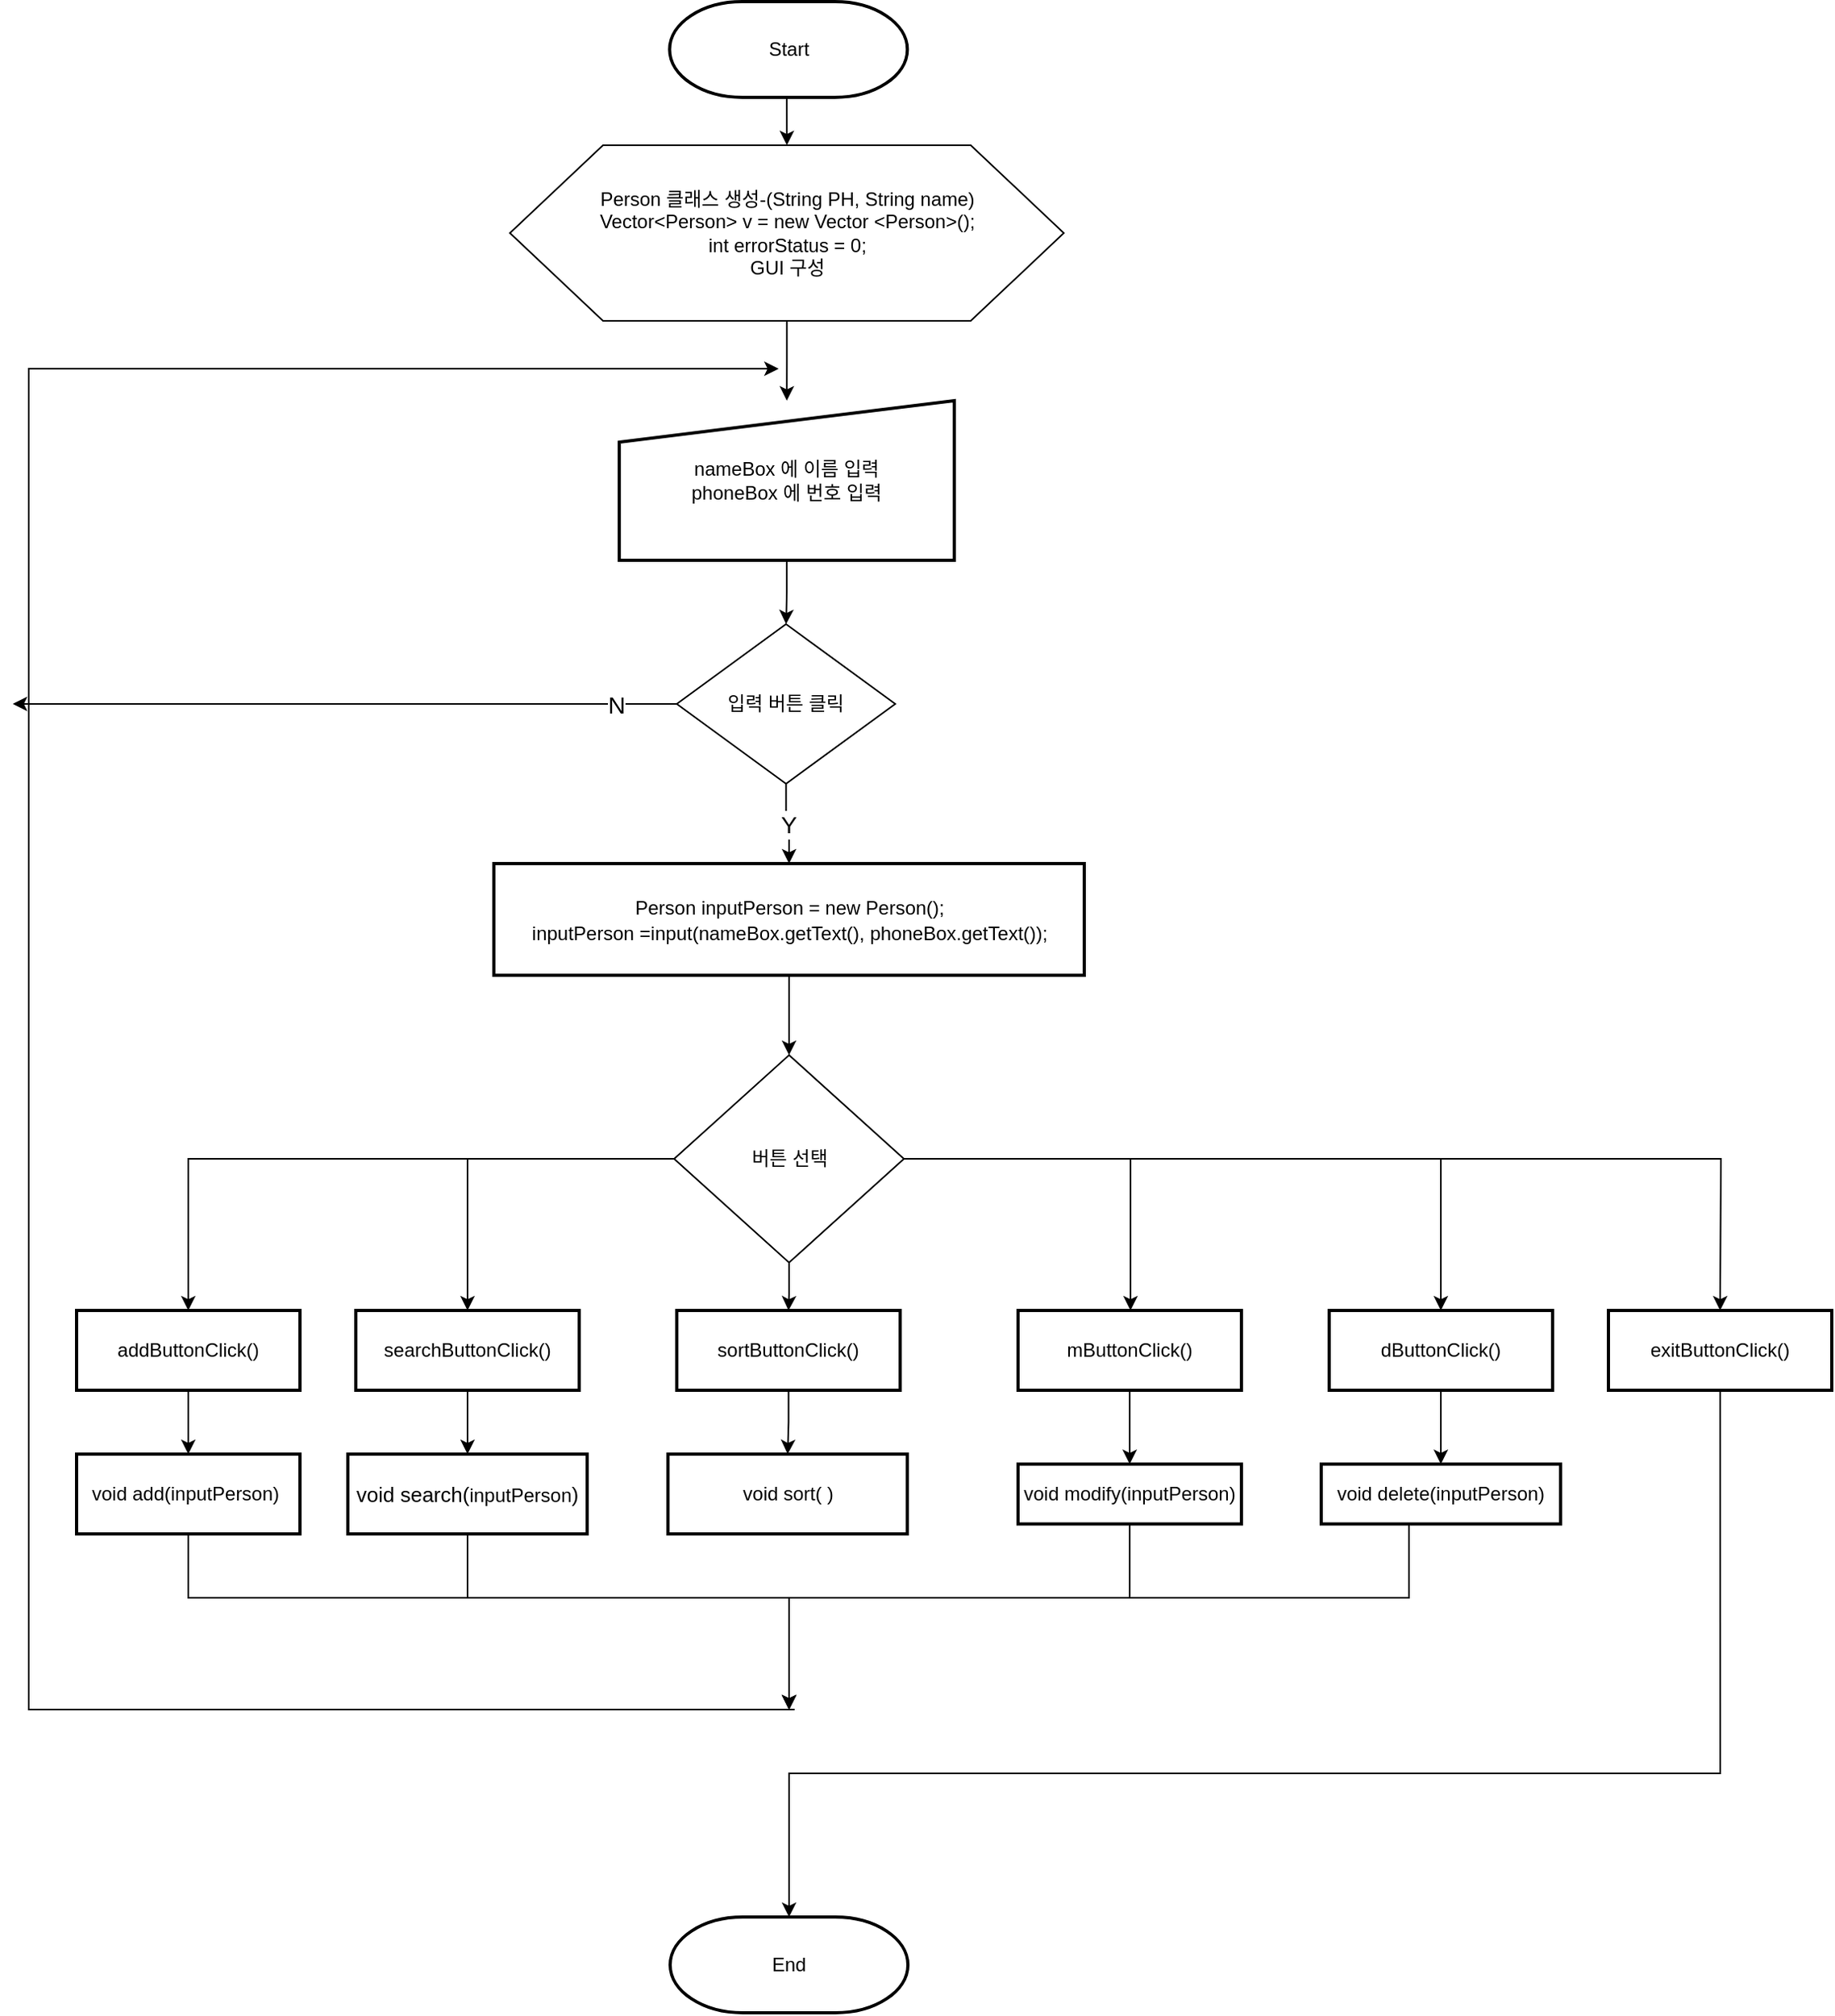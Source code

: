 <mxfile version="14.4.8" type="github">
  <diagram id="C5RBs43oDa-KdzZeNtuy" name="Page-1">
    <mxGraphModel dx="2370" dy="4830" grid="0" gridSize="10" guides="1" tooltips="1" connect="1" arrows="1" fold="1" page="1" pageScale="1" pageWidth="827" pageHeight="1169" math="0" shadow="0">
      <root>
        <mxCell id="WIyWlLk6GJQsqaUBKTNV-0" />
        <mxCell id="WIyWlLk6GJQsqaUBKTNV-1" parent="WIyWlLk6GJQsqaUBKTNV-0" />
        <mxCell id="X3wetsd5ezyVW8M-MeKI-0" style="edgeStyle=orthogonalEdgeStyle;rounded=0;orthogonalLoop=1;jettySize=auto;html=1;exitX=0.5;exitY=1;exitDx=0;exitDy=0;exitPerimeter=0;entryX=0.5;entryY=0;entryDx=0;entryDy=0;fontSize=13;" parent="WIyWlLk6GJQsqaUBKTNV-1" source="wueby3FvrGFlJu_bnI4B-1" target="wueby3FvrGFlJu_bnI4B-2" edge="1">
          <mxGeometry relative="1" as="geometry" />
        </mxCell>
        <mxCell id="wueby3FvrGFlJu_bnI4B-1" value="Start" style="strokeWidth=2;html=1;shape=mxgraph.flowchart.terminator;whiteSpace=wrap;" parent="WIyWlLk6GJQsqaUBKTNV-1" vertex="1">
          <mxGeometry x="502.66" y="-3472" width="149" height="60" as="geometry" />
        </mxCell>
        <mxCell id="A4JqITvwXXjRAWf6DDYK-10" value="" style="edgeStyle=orthogonalEdgeStyle;rounded=0;orthogonalLoop=1;jettySize=auto;html=1;fontSize=15;" edge="1" parent="WIyWlLk6GJQsqaUBKTNV-1" source="wueby3FvrGFlJu_bnI4B-2" target="EXY-av2qqtMAw8QjB_ll-1">
          <mxGeometry relative="1" as="geometry" />
        </mxCell>
        <mxCell id="wueby3FvrGFlJu_bnI4B-2" value="Person 클래스 생성-(String PH, String name)&lt;br&gt;Vector&amp;lt;Person&amp;gt; v = new Vector &amp;lt;Person&amp;gt;();&lt;br&gt;int errorStatus = 0;&lt;br&gt;GUI 구성" style="verticalLabelPosition=middle;verticalAlign=middle;html=1;shape=hexagon;perimeter=hexagonPerimeter2;arcSize=6;size=0.168;labelPosition=center;align=center;" parent="WIyWlLk6GJQsqaUBKTNV-1" vertex="1">
          <mxGeometry x="402.59" y="-3382" width="347.1" height="110" as="geometry" />
        </mxCell>
        <mxCell id="XJGy-mcHVmc3LLUE-I2_-29" style="edgeStyle=orthogonalEdgeStyle;rounded=0;orthogonalLoop=1;jettySize=auto;html=1;fontSize=13;entryX=0.5;entryY=0;entryDx=0;entryDy=0;exitX=0.5;exitY=1;exitDx=0;exitDy=0;" parent="WIyWlLk6GJQsqaUBKTNV-1" source="XJGy-mcHVmc3LLUE-I2_-5" edge="1">
          <mxGeometry relative="1" as="geometry">
            <Array as="points">
              <mxPoint x="201" y="-2472" />
              <mxPoint x="578" y="-2472" />
            </Array>
            <mxPoint x="577.5" y="-2402" as="targetPoint" />
          </mxGeometry>
        </mxCell>
        <mxCell id="XJGy-mcHVmc3LLUE-I2_-5" value="&lt;span style=&quot;text-align: left&quot;&gt;void add(inputPerson)&amp;nbsp;&lt;/span&gt;" style="rounded=1;whiteSpace=wrap;html=1;absoluteArcSize=1;arcSize=0;strokeWidth=2;" parent="WIyWlLk6GJQsqaUBKTNV-1" vertex="1">
          <mxGeometry x="131" y="-2562" width="140" height="50" as="geometry" />
        </mxCell>
        <mxCell id="XJGy-mcHVmc3LLUE-I2_-35" style="edgeStyle=orthogonalEdgeStyle;rounded=0;orthogonalLoop=1;jettySize=auto;html=1;entryX=0.5;entryY=0;entryDx=0;entryDy=0;fontSize=13;" parent="WIyWlLk6GJQsqaUBKTNV-1" source="XJGy-mcHVmc3LLUE-I2_-6" edge="1">
          <mxGeometry relative="1" as="geometry">
            <Array as="points">
              <mxPoint x="376" y="-2472" />
              <mxPoint x="578" y="-2472" />
            </Array>
            <mxPoint x="577.5" y="-2402" as="targetPoint" />
          </mxGeometry>
        </mxCell>
        <mxCell id="XJGy-mcHVmc3LLUE-I2_-6" value="&lt;span style=&quot;text-align: left&quot;&gt;&lt;span style=&quot;font-size: 13px&quot;&gt;void search(&lt;/span&gt;&lt;/span&gt;&lt;span style=&quot;text-align: left&quot;&gt;inputPerson&lt;/span&gt;&lt;span style=&quot;font-size: 13px ; text-align: left&quot;&gt;)&lt;/span&gt;" style="rounded=1;whiteSpace=wrap;html=1;absoluteArcSize=1;arcSize=0;strokeWidth=2;" parent="WIyWlLk6GJQsqaUBKTNV-1" vertex="1">
          <mxGeometry x="301" y="-2562" width="150" height="50" as="geometry" />
        </mxCell>
        <mxCell id="XJGy-mcHVmc3LLUE-I2_-34" style="edgeStyle=orthogonalEdgeStyle;rounded=0;orthogonalLoop=1;jettySize=auto;html=1;entryX=0.5;entryY=0;entryDx=0;entryDy=0;fontSize=13;" parent="WIyWlLk6GJQsqaUBKTNV-1" source="XJGy-mcHVmc3LLUE-I2_-7" edge="1">
          <mxGeometry relative="1" as="geometry">
            <Array as="points">
              <mxPoint x="791" y="-2472" />
              <mxPoint x="578" y="-2472" />
            </Array>
            <mxPoint x="577.5" y="-2402" as="targetPoint" />
          </mxGeometry>
        </mxCell>
        <mxCell id="XJGy-mcHVmc3LLUE-I2_-7" value="&lt;span style=&quot;text-align: left&quot;&gt;void modify(inputPerson)&lt;/span&gt;" style="rounded=1;whiteSpace=wrap;html=1;absoluteArcSize=1;arcSize=0;strokeWidth=2;" parent="WIyWlLk6GJQsqaUBKTNV-1" vertex="1">
          <mxGeometry x="721" y="-2555.75" width="140" height="37.5" as="geometry" />
        </mxCell>
        <mxCell id="XJGy-mcHVmc3LLUE-I2_-33" style="edgeStyle=orthogonalEdgeStyle;rounded=0;orthogonalLoop=1;jettySize=auto;html=1;fontSize=13;entryX=0.5;entryY=0;entryDx=0;entryDy=0;" parent="WIyWlLk6GJQsqaUBKTNV-1" source="XJGy-mcHVmc3LLUE-I2_-23" edge="1">
          <mxGeometry relative="1" as="geometry">
            <mxPoint x="577.5" y="-2402" as="targetPoint" />
            <Array as="points">
              <mxPoint x="966" y="-2472" />
              <mxPoint x="578" y="-2472" />
            </Array>
          </mxGeometry>
        </mxCell>
        <mxCell id="XJGy-mcHVmc3LLUE-I2_-23" value="&lt;font face=&quot;helvetica&quot;&gt;void delete(inputPerson)&lt;/font&gt;" style="rounded=1;whiteSpace=wrap;html=1;absoluteArcSize=1;arcSize=0;strokeWidth=2;" parent="WIyWlLk6GJQsqaUBKTNV-1" vertex="1">
          <mxGeometry x="911" y="-2555.75" width="150" height="37.5" as="geometry" />
        </mxCell>
        <mxCell id="X3wetsd5ezyVW8M-MeKI-20" style="edgeStyle=orthogonalEdgeStyle;rounded=0;orthogonalLoop=1;jettySize=auto;html=1;fontSize=13;" parent="WIyWlLk6GJQsqaUBKTNV-1" edge="1">
          <mxGeometry relative="1" as="geometry">
            <mxPoint x="571" y="-3242" as="targetPoint" />
            <Array as="points">
              <mxPoint x="101" y="-2402" />
              <mxPoint x="101" y="-3242" />
            </Array>
            <mxPoint x="581" y="-2402" as="sourcePoint" />
          </mxGeometry>
        </mxCell>
        <mxCell id="XJGy-mcHVmc3LLUE-I2_-37" value="End" style="strokeWidth=2;html=1;shape=mxgraph.flowchart.terminator;whiteSpace=wrap;" parent="WIyWlLk6GJQsqaUBKTNV-1" vertex="1">
          <mxGeometry x="503" y="-2272" width="149" height="60" as="geometry" />
        </mxCell>
        <mxCell id="X3wetsd5ezyVW8M-MeKI-9" value="" style="edgeStyle=orthogonalEdgeStyle;rounded=0;orthogonalLoop=1;jettySize=auto;html=1;fontSize=13;" parent="WIyWlLk6GJQsqaUBKTNV-1" source="A4JqITvwXXjRAWf6DDYK-11" target="XJGy-mcHVmc3LLUE-I2_-5" edge="1">
          <mxGeometry x="0.802" relative="1" as="geometry">
            <mxPoint as="offset" />
          </mxGeometry>
        </mxCell>
        <mxCell id="X3wetsd5ezyVW8M-MeKI-10" value="" style="edgeStyle=orthogonalEdgeStyle;rounded=0;orthogonalLoop=1;jettySize=auto;html=1;fontSize=13;entryX=0.5;entryY=0;entryDx=0;entryDy=0;" parent="WIyWlLk6GJQsqaUBKTNV-1" source="A4JqITvwXXjRAWf6DDYK-15" target="XJGy-mcHVmc3LLUE-I2_-6" edge="1">
          <mxGeometry x="0.682" relative="1" as="geometry">
            <mxPoint x="381.5" y="-2562" as="targetPoint" />
            <mxPoint as="offset" />
          </mxGeometry>
        </mxCell>
        <mxCell id="X3wetsd5ezyVW8M-MeKI-11" style="edgeStyle=orthogonalEdgeStyle;rounded=0;orthogonalLoop=1;jettySize=auto;html=1;fontSize=13;entryX=0.5;entryY=0;entryDx=0;entryDy=0;" parent="WIyWlLk6GJQsqaUBKTNV-1" source="A4JqITvwXXjRAWf6DDYK-16" target="A4JqITvwXXjRAWf6DDYK-4" edge="1">
          <mxGeometry relative="1" as="geometry">
            <mxPoint x="578" y="-2582" as="targetPoint" />
          </mxGeometry>
        </mxCell>
        <mxCell id="X3wetsd5ezyVW8M-MeKI-12" style="edgeStyle=orthogonalEdgeStyle;rounded=0;orthogonalLoop=1;jettySize=auto;html=1;fontSize=13;" parent="WIyWlLk6GJQsqaUBKTNV-1" source="A4JqITvwXXjRAWf6DDYK-19" target="XJGy-mcHVmc3LLUE-I2_-7" edge="1">
          <mxGeometry relative="1" as="geometry">
            <Array as="points" />
          </mxGeometry>
        </mxCell>
        <mxCell id="X3wetsd5ezyVW8M-MeKI-13" style="edgeStyle=orthogonalEdgeStyle;rounded=0;orthogonalLoop=1;jettySize=auto;html=1;fontSize=13;" parent="WIyWlLk6GJQsqaUBKTNV-1" source="A4JqITvwXXjRAWf6DDYK-21" target="XJGy-mcHVmc3LLUE-I2_-23" edge="1">
          <mxGeometry relative="1" as="geometry" />
        </mxCell>
        <mxCell id="A4JqITvwXXjRAWf6DDYK-30" style="edgeStyle=orthogonalEdgeStyle;rounded=0;orthogonalLoop=1;jettySize=auto;html=1;entryX=0.5;entryY=0;entryDx=0;entryDy=0;fontSize=15;" edge="1" parent="WIyWlLk6GJQsqaUBKTNV-1" source="X3wetsd5ezyVW8M-MeKI-5">
          <mxGeometry relative="1" as="geometry">
            <mxPoint x="1161" y="-2652" as="targetPoint" />
          </mxGeometry>
        </mxCell>
        <mxCell id="X3wetsd5ezyVW8M-MeKI-5" value="버튼 선택" style="rhombus;whiteSpace=wrap;html=1;" parent="WIyWlLk6GJQsqaUBKTNV-1" vertex="1">
          <mxGeometry x="505.5" y="-2812" width="144" height="130" as="geometry" />
        </mxCell>
        <mxCell id="A4JqITvwXXjRAWf6DDYK-8" value="" style="edgeStyle=orthogonalEdgeStyle;rounded=0;orthogonalLoop=1;jettySize=auto;html=1;fontSize=15;" edge="1" parent="WIyWlLk6GJQsqaUBKTNV-1" source="EXY-av2qqtMAw8QjB_ll-1" target="A4JqITvwXXjRAWf6DDYK-5">
          <mxGeometry relative="1" as="geometry" />
        </mxCell>
        <mxCell id="EXY-av2qqtMAw8QjB_ll-1" value="&lt;span style=&quot;font-size: 12px&quot;&gt;nameBox 에 이름 입력&lt;br style=&quot;font-size: 12px&quot;&gt;phoneBox 에 번호 입력&lt;br style=&quot;font-size: 12px&quot;&gt;&lt;/span&gt;" style="html=1;strokeWidth=2;shape=manualInput;whiteSpace=wrap;rounded=1;size=26;arcSize=0;fontSize=12;" parent="WIyWlLk6GJQsqaUBKTNV-1" vertex="1">
          <mxGeometry x="471.1" y="-3222" width="210" height="100" as="geometry" />
        </mxCell>
        <mxCell id="A4JqITvwXXjRAWf6DDYK-31" value="" style="edgeStyle=orthogonalEdgeStyle;rounded=0;orthogonalLoop=1;jettySize=auto;html=1;fontSize=15;" edge="1" parent="WIyWlLk6GJQsqaUBKTNV-1" source="A4JqITvwXXjRAWf6DDYK-0" target="X3wetsd5ezyVW8M-MeKI-5">
          <mxGeometry relative="1" as="geometry" />
        </mxCell>
        <mxCell id="A4JqITvwXXjRAWf6DDYK-0" value="&lt;span style=&quot;font-size: 12px&quot;&gt;Person inputPerson = new Person();&lt;br&gt;&lt;/span&gt;&lt;span style=&quot;font-size: 12px&quot;&gt;inputPerson&amp;nbsp;&lt;/span&gt;&lt;span style=&quot;font-size: 12px&quot;&gt;=input(nameBox.getText(), phoneBox.getText());&lt;/span&gt;" style="rounded=1;whiteSpace=wrap;html=1;absoluteArcSize=1;arcSize=0;strokeWidth=2;fontSize=13;" vertex="1" parent="WIyWlLk6GJQsqaUBKTNV-1">
          <mxGeometry x="392.5" y="-2932" width="370" height="70" as="geometry" />
        </mxCell>
        <mxCell id="A4JqITvwXXjRAWf6DDYK-4" value="&lt;span style=&quot;text-align: left&quot;&gt;void&amp;nbsp;&lt;/span&gt;&lt;span style=&quot;text-align: left&quot;&gt;sort&lt;/span&gt;&lt;span style=&quot;text-align: left&quot;&gt;( )&lt;/span&gt;" style="rounded=1;whiteSpace=wrap;html=1;absoluteArcSize=1;arcSize=0;strokeWidth=2;" vertex="1" parent="WIyWlLk6GJQsqaUBKTNV-1">
          <mxGeometry x="501.64" y="-2562" width="150" height="50" as="geometry" />
        </mxCell>
        <mxCell id="A4JqITvwXXjRAWf6DDYK-6" value="Y" style="edgeStyle=orthogonalEdgeStyle;rounded=0;orthogonalLoop=1;jettySize=auto;html=1;fontSize=15;" edge="1" parent="WIyWlLk6GJQsqaUBKTNV-1" source="A4JqITvwXXjRAWf6DDYK-5" target="A4JqITvwXXjRAWf6DDYK-0">
          <mxGeometry relative="1" as="geometry" />
        </mxCell>
        <mxCell id="A4JqITvwXXjRAWf6DDYK-7" value="N" style="edgeStyle=orthogonalEdgeStyle;rounded=0;orthogonalLoop=1;jettySize=auto;html=1;fontSize=15;" edge="1" parent="WIyWlLk6GJQsqaUBKTNV-1" source="A4JqITvwXXjRAWf6DDYK-5">
          <mxGeometry x="-0.818" relative="1" as="geometry">
            <mxPoint x="91" y="-3032" as="targetPoint" />
            <mxPoint as="offset" />
          </mxGeometry>
        </mxCell>
        <mxCell id="A4JqITvwXXjRAWf6DDYK-5" value="입력 버튼 클릭" style="rhombus;whiteSpace=wrap;html=1;" vertex="1" parent="WIyWlLk6GJQsqaUBKTNV-1">
          <mxGeometry x="507.16" y="-3082" width="136.9" height="100" as="geometry" />
        </mxCell>
        <mxCell id="A4JqITvwXXjRAWf6DDYK-11" value="&lt;span style=&quot;text-align: left&quot;&gt;addButtonClick()&lt;/span&gt;" style="rounded=1;whiteSpace=wrap;html=1;absoluteArcSize=1;arcSize=0;strokeWidth=2;" vertex="1" parent="WIyWlLk6GJQsqaUBKTNV-1">
          <mxGeometry x="131" y="-2652" width="140" height="50" as="geometry" />
        </mxCell>
        <mxCell id="A4JqITvwXXjRAWf6DDYK-13" value="" style="edgeStyle=orthogonalEdgeStyle;rounded=0;orthogonalLoop=1;jettySize=auto;html=1;fontSize=13;" edge="1" parent="WIyWlLk6GJQsqaUBKTNV-1" source="X3wetsd5ezyVW8M-MeKI-5" target="A4JqITvwXXjRAWf6DDYK-11">
          <mxGeometry x="0.802" relative="1" as="geometry">
            <mxPoint as="offset" />
            <mxPoint x="503.61" y="-2747" as="sourcePoint" />
            <mxPoint x="201" y="-2562" as="targetPoint" />
          </mxGeometry>
        </mxCell>
        <mxCell id="A4JqITvwXXjRAWf6DDYK-16" value="&lt;span style=&quot;text-align: left&quot;&gt;sortButtonClick()&lt;/span&gt;" style="rounded=1;whiteSpace=wrap;html=1;absoluteArcSize=1;arcSize=0;strokeWidth=2;" vertex="1" parent="WIyWlLk6GJQsqaUBKTNV-1">
          <mxGeometry x="507.16" y="-2652" width="140" height="50" as="geometry" />
        </mxCell>
        <mxCell id="A4JqITvwXXjRAWf6DDYK-17" style="edgeStyle=orthogonalEdgeStyle;rounded=0;orthogonalLoop=1;jettySize=auto;html=1;fontSize=13;entryX=0.5;entryY=0;entryDx=0;entryDy=0;" edge="1" parent="WIyWlLk6GJQsqaUBKTNV-1" source="X3wetsd5ezyVW8M-MeKI-5" target="A4JqITvwXXjRAWf6DDYK-16">
          <mxGeometry relative="1" as="geometry">
            <mxPoint x="575.61" y="-2682" as="sourcePoint" />
            <mxPoint x="575.61" y="-2562" as="targetPoint" />
          </mxGeometry>
        </mxCell>
        <mxCell id="A4JqITvwXXjRAWf6DDYK-15" value="&lt;span style=&quot;text-align: left&quot;&gt;searchButtonClick()&lt;/span&gt;" style="rounded=1;whiteSpace=wrap;html=1;absoluteArcSize=1;arcSize=0;strokeWidth=2;" vertex="1" parent="WIyWlLk6GJQsqaUBKTNV-1">
          <mxGeometry x="306" y="-2652" width="140" height="50" as="geometry" />
        </mxCell>
        <mxCell id="A4JqITvwXXjRAWf6DDYK-18" value="" style="edgeStyle=orthogonalEdgeStyle;rounded=0;orthogonalLoop=1;jettySize=auto;html=1;fontSize=13;entryX=0.5;entryY=0;entryDx=0;entryDy=0;" edge="1" parent="WIyWlLk6GJQsqaUBKTNV-1" source="X3wetsd5ezyVW8M-MeKI-5" target="A4JqITvwXXjRAWf6DDYK-15">
          <mxGeometry x="0.682" relative="1" as="geometry">
            <mxPoint x="376" y="-2562" as="targetPoint" />
            <mxPoint as="offset" />
            <mxPoint x="503.61" y="-2747" as="sourcePoint" />
          </mxGeometry>
        </mxCell>
        <mxCell id="A4JqITvwXXjRAWf6DDYK-19" value="&lt;span style=&quot;text-align: left&quot;&gt;mButtonClick()&lt;/span&gt;" style="rounded=1;whiteSpace=wrap;html=1;absoluteArcSize=1;arcSize=0;strokeWidth=2;" vertex="1" parent="WIyWlLk6GJQsqaUBKTNV-1">
          <mxGeometry x="721" y="-2652" width="140" height="50" as="geometry" />
        </mxCell>
        <mxCell id="A4JqITvwXXjRAWf6DDYK-20" style="edgeStyle=orthogonalEdgeStyle;rounded=0;orthogonalLoop=1;jettySize=auto;html=1;fontSize=13;" edge="1" parent="WIyWlLk6GJQsqaUBKTNV-1" source="X3wetsd5ezyVW8M-MeKI-5" target="A4JqITvwXXjRAWf6DDYK-19">
          <mxGeometry relative="1" as="geometry">
            <Array as="points">
              <mxPoint x="791.5" y="-2747" />
            </Array>
            <mxPoint x="647.61" y="-2747" as="sourcePoint" />
            <mxPoint x="791.5" y="-2555.75" as="targetPoint" />
          </mxGeometry>
        </mxCell>
        <mxCell id="A4JqITvwXXjRAWf6DDYK-21" value="&lt;span style=&quot;text-align: left&quot;&gt;dButtonClick()&lt;/span&gt;" style="rounded=1;whiteSpace=wrap;html=1;absoluteArcSize=1;arcSize=0;strokeWidth=2;" vertex="1" parent="WIyWlLk6GJQsqaUBKTNV-1">
          <mxGeometry x="916" y="-2652" width="140" height="50" as="geometry" />
        </mxCell>
        <mxCell id="A4JqITvwXXjRAWf6DDYK-22" style="edgeStyle=orthogonalEdgeStyle;rounded=0;orthogonalLoop=1;jettySize=auto;html=1;fontSize=13;" edge="1" parent="WIyWlLk6GJQsqaUBKTNV-1" source="X3wetsd5ezyVW8M-MeKI-5" target="A4JqITvwXXjRAWf6DDYK-21">
          <mxGeometry relative="1" as="geometry">
            <mxPoint x="647.61" y="-2747" as="sourcePoint" />
            <mxPoint x="986" y="-2555.75" as="targetPoint" />
          </mxGeometry>
        </mxCell>
        <mxCell id="A4JqITvwXXjRAWf6DDYK-34" style="edgeStyle=orthogonalEdgeStyle;rounded=0;orthogonalLoop=1;jettySize=auto;html=1;entryX=0.5;entryY=0;entryDx=0;entryDy=0;entryPerimeter=0;fontSize=15;" edge="1" parent="WIyWlLk6GJQsqaUBKTNV-1" target="XJGy-mcHVmc3LLUE-I2_-37">
          <mxGeometry relative="1" as="geometry">
            <mxPoint x="1161.059" y="-2602" as="sourcePoint" />
            <Array as="points">
              <mxPoint x="1161" y="-2362" />
              <mxPoint x="578" y="-2362" />
            </Array>
          </mxGeometry>
        </mxCell>
        <mxCell id="A4JqITvwXXjRAWf6DDYK-26" value="&lt;span style=&quot;text-align: left&quot;&gt;exitButtonClick()&lt;/span&gt;" style="rounded=1;whiteSpace=wrap;html=1;absoluteArcSize=1;arcSize=0;strokeWidth=2;" vertex="1" parent="WIyWlLk6GJQsqaUBKTNV-1">
          <mxGeometry x="1091" y="-2652" width="140" height="50" as="geometry" />
        </mxCell>
      </root>
    </mxGraphModel>
  </diagram>
</mxfile>
